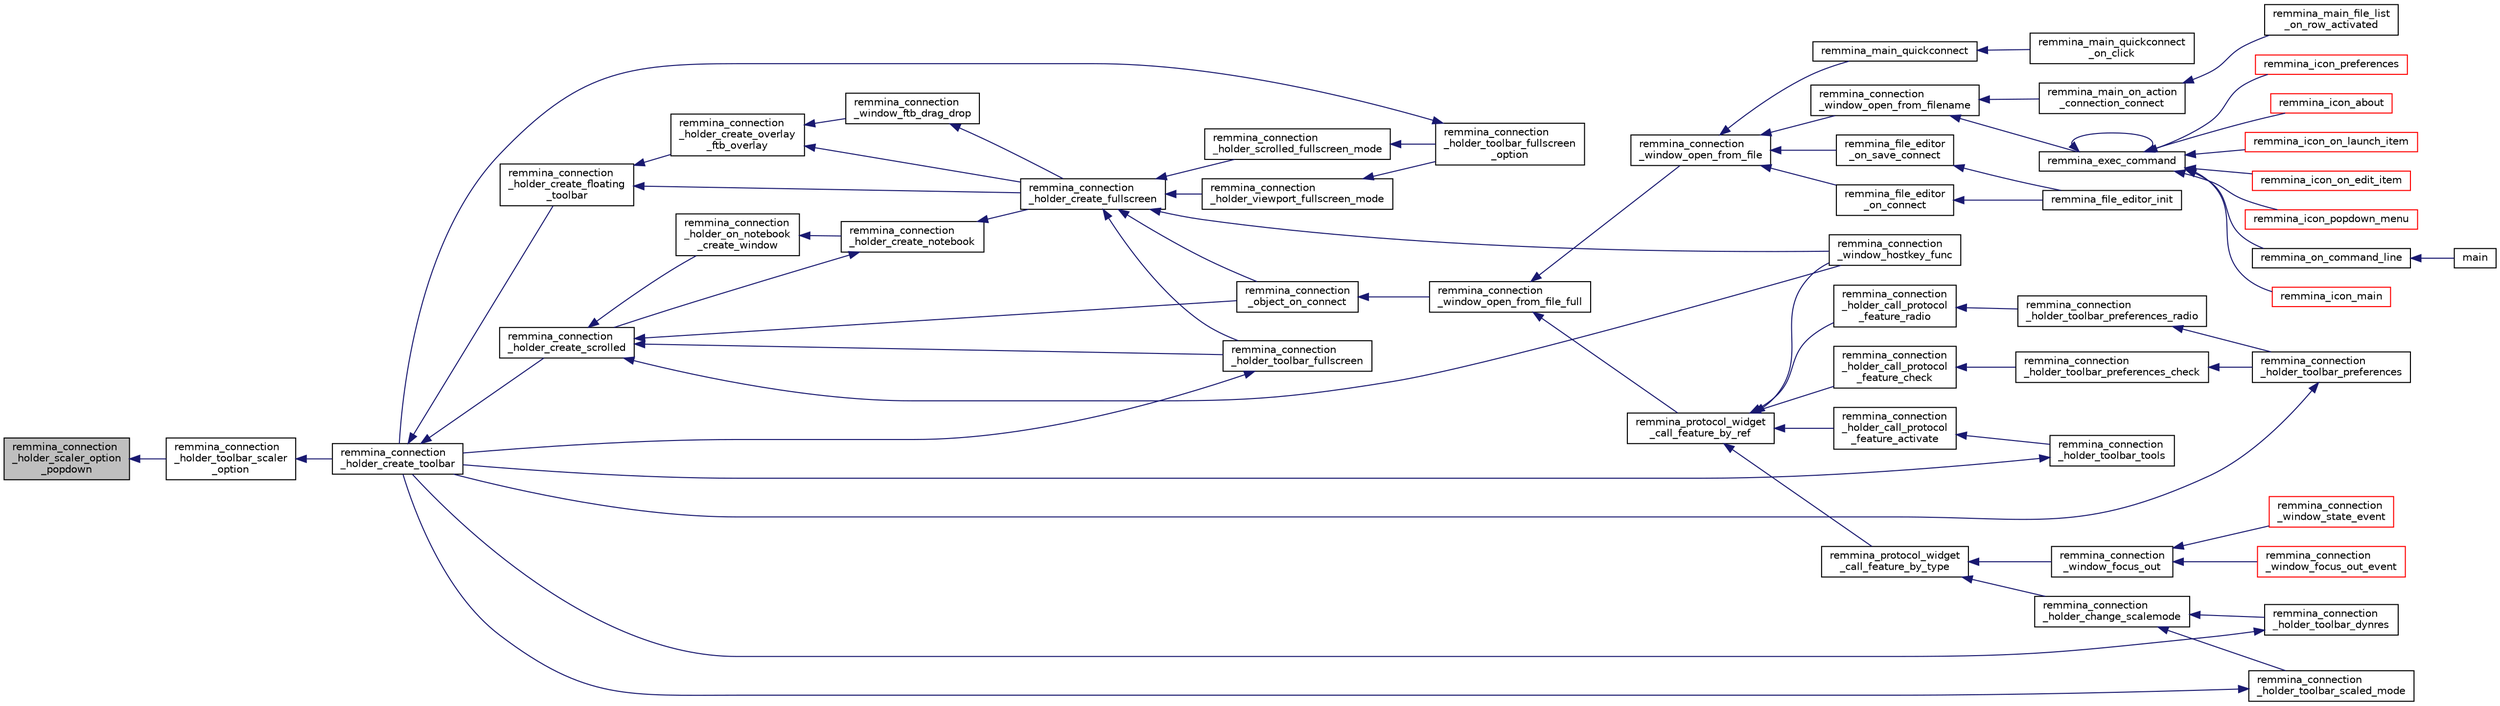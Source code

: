 digraph "remmina_connection_holder_scaler_option_popdown"
{
  edge [fontname="Helvetica",fontsize="10",labelfontname="Helvetica",labelfontsize="10"];
  node [fontname="Helvetica",fontsize="10",shape=record];
  rankdir="LR";
  Node5620 [label="remmina_connection\l_holder_scaler_option\l_popdown",height=0.2,width=0.4,color="black", fillcolor="grey75", style="filled", fontcolor="black"];
  Node5620 -> Node5621 [dir="back",color="midnightblue",fontsize="10",style="solid",fontname="Helvetica"];
  Node5621 [label="remmina_connection\l_holder_toolbar_scaler\l_option",height=0.2,width=0.4,color="black", fillcolor="white", style="filled",URL="$remmina__connection__window_8c.html#a7a722d82899ce761356e47de2ac91452"];
  Node5621 -> Node5622 [dir="back",color="midnightblue",fontsize="10",style="solid",fontname="Helvetica"];
  Node5622 [label="remmina_connection\l_holder_create_toolbar",height=0.2,width=0.4,color="black", fillcolor="white", style="filled",URL="$remmina__connection__window_8c.html#af8138da72278e9e9000276e08a6fd984"];
  Node5622 -> Node5623 [dir="back",color="midnightblue",fontsize="10",style="solid",fontname="Helvetica"];
  Node5623 [label="remmina_connection\l_holder_create_floating\l_toolbar",height=0.2,width=0.4,color="black", fillcolor="white", style="filled",URL="$remmina__connection__window_8c.html#a967dca6c1876afc3e6bcb763f9709d43"];
  Node5623 -> Node5624 [dir="back",color="midnightblue",fontsize="10",style="solid",fontname="Helvetica"];
  Node5624 [label="remmina_connection\l_holder_create_overlay\l_ftb_overlay",height=0.2,width=0.4,color="black", fillcolor="white", style="filled",URL="$remmina__connection__window_8c.html#ab2edcb806312b3367c70fbb13c383ae0"];
  Node5624 -> Node5625 [dir="back",color="midnightblue",fontsize="10",style="solid",fontname="Helvetica"];
  Node5625 [label="remmina_connection\l_window_ftb_drag_drop",height=0.2,width=0.4,color="black", fillcolor="white", style="filled",URL="$remmina__connection__window_8c.html#a15c9b2bd929f8f2bb64d0bb6fa60f067"];
  Node5625 -> Node5626 [dir="back",color="midnightblue",fontsize="10",style="solid",fontname="Helvetica"];
  Node5626 [label="remmina_connection\l_holder_create_fullscreen",height=0.2,width=0.4,color="black", fillcolor="white", style="filled",URL="$remmina__connection__window_8c.html#ae67ca4d276339723c1ff87fc224eaccf"];
  Node5626 -> Node5627 [dir="back",color="midnightblue",fontsize="10",style="solid",fontname="Helvetica"];
  Node5627 [label="remmina_connection\l_holder_toolbar_fullscreen",height=0.2,width=0.4,color="black", fillcolor="white", style="filled",URL="$remmina__connection__window_8c.html#a02ac20f50f1b7b816bd7208127efdbee"];
  Node5627 -> Node5622 [dir="back",color="midnightblue",fontsize="10",style="solid",fontname="Helvetica"];
  Node5626 -> Node5628 [dir="back",color="midnightblue",fontsize="10",style="solid",fontname="Helvetica"];
  Node5628 [label="remmina_connection\l_holder_viewport_fullscreen_mode",height=0.2,width=0.4,color="black", fillcolor="white", style="filled",URL="$remmina__connection__window_8c.html#a0e99d0ff8c39f2c6de508eee9ef498c5"];
  Node5628 -> Node5629 [dir="back",color="midnightblue",fontsize="10",style="solid",fontname="Helvetica"];
  Node5629 [label="remmina_connection\l_holder_toolbar_fullscreen\l_option",height=0.2,width=0.4,color="black", fillcolor="white", style="filled",URL="$remmina__connection__window_8c.html#a1415cdcbed0e6fe9a7978586bf132207"];
  Node5629 -> Node5622 [dir="back",color="midnightblue",fontsize="10",style="solid",fontname="Helvetica"];
  Node5626 -> Node5630 [dir="back",color="midnightblue",fontsize="10",style="solid",fontname="Helvetica"];
  Node5630 [label="remmina_connection\l_holder_scrolled_fullscreen_mode",height=0.2,width=0.4,color="black", fillcolor="white", style="filled",URL="$remmina__connection__window_8c.html#aa25cae5c0e15e13b817b925e42a044a9"];
  Node5630 -> Node5629 [dir="back",color="midnightblue",fontsize="10",style="solid",fontname="Helvetica"];
  Node5626 -> Node5631 [dir="back",color="midnightblue",fontsize="10",style="solid",fontname="Helvetica"];
  Node5631 [label="remmina_connection\l_window_hostkey_func",height=0.2,width=0.4,color="black", fillcolor="white", style="filled",URL="$remmina__connection__window_8c.html#abef663d930076deb3105f86dabe2a9c3"];
  Node5626 -> Node5632 [dir="back",color="midnightblue",fontsize="10",style="solid",fontname="Helvetica"];
  Node5632 [label="remmina_connection\l_object_on_connect",height=0.2,width=0.4,color="black", fillcolor="white", style="filled",URL="$remmina__connection__window_8c.html#a0ad685a873ecef95ec13caba17e0c22e"];
  Node5632 -> Node5633 [dir="back",color="midnightblue",fontsize="10",style="solid",fontname="Helvetica"];
  Node5633 [label="remmina_connection\l_window_open_from_file_full",height=0.2,width=0.4,color="black", fillcolor="white", style="filled",URL="$remmina__connection__window_8h.html#adbf2b670ca3bae96a99cb0b36021a961"];
  Node5633 -> Node5634 [dir="back",color="midnightblue",fontsize="10",style="solid",fontname="Helvetica"];
  Node5634 [label="remmina_connection\l_window_open_from_file",height=0.2,width=0.4,color="black", fillcolor="white", style="filled",URL="$remmina__connection__window_8h.html#a1c7f722a89609523cc4de079cc82f23c"];
  Node5634 -> Node5635 [dir="back",color="midnightblue",fontsize="10",style="solid",fontname="Helvetica"];
  Node5635 [label="remmina_connection\l_window_open_from_filename",height=0.2,width=0.4,color="black", fillcolor="white", style="filled",URL="$remmina__connection__window_8h.html#ab0ed27ef360efc7d92906cbabf9da5db"];
  Node5635 -> Node5636 [dir="back",color="midnightblue",fontsize="10",style="solid",fontname="Helvetica"];
  Node5636 [label="remmina_exec_command",height=0.2,width=0.4,color="black", fillcolor="white", style="filled",URL="$remmina__exec_8h.html#a424cabdcff647797061e7482049d62a7"];
  Node5636 -> Node5637 [dir="back",color="midnightblue",fontsize="10",style="solid",fontname="Helvetica"];
  Node5637 [label="remmina_on_command_line",height=0.2,width=0.4,color="black", fillcolor="white", style="filled",URL="$remmina_8c.html#aeb286fc5bd52ab5382ab8cb495dc2914"];
  Node5637 -> Node5638 [dir="back",color="midnightblue",fontsize="10",style="solid",fontname="Helvetica"];
  Node5638 [label="main",height=0.2,width=0.4,color="black", fillcolor="white", style="filled",URL="$remmina_8c.html#a0ddf1224851353fc92bfbff6f499fa97"];
  Node5636 -> Node5636 [dir="back",color="midnightblue",fontsize="10",style="solid",fontname="Helvetica"];
  Node5636 -> Node5639 [dir="back",color="midnightblue",fontsize="10",style="solid",fontname="Helvetica"];
  Node5639 [label="remmina_icon_main",height=0.2,width=0.4,color="red", fillcolor="white", style="filled",URL="$remmina__icon_8c.html#a920476110ab6410c8fc8cf734109e497"];
  Node5636 -> Node5650 [dir="back",color="midnightblue",fontsize="10",style="solid",fontname="Helvetica"];
  Node5650 [label="remmina_icon_preferences",height=0.2,width=0.4,color="red", fillcolor="white", style="filled",URL="$remmina__icon_8c.html#ad3b0e3d12e4854eae05b1afea19da404"];
  Node5636 -> Node5651 [dir="back",color="midnightblue",fontsize="10",style="solid",fontname="Helvetica"];
  Node5651 [label="remmina_icon_about",height=0.2,width=0.4,color="red", fillcolor="white", style="filled",URL="$remmina__icon_8c.html#a5cdf1958ef01e49889bcee2e90e2cf71"];
  Node5636 -> Node5652 [dir="back",color="midnightblue",fontsize="10",style="solid",fontname="Helvetica"];
  Node5652 [label="remmina_icon_on_launch_item",height=0.2,width=0.4,color="red", fillcolor="white", style="filled",URL="$remmina__icon_8c.html#ad1699688680e12abcfd5c74dd2f76d83"];
  Node5636 -> Node5655 [dir="back",color="midnightblue",fontsize="10",style="solid",fontname="Helvetica"];
  Node5655 [label="remmina_icon_on_edit_item",height=0.2,width=0.4,color="red", fillcolor="white", style="filled",URL="$remmina__icon_8c.html#af8708120906a8dc41a7998ebf9ecd129"];
  Node5636 -> Node5656 [dir="back",color="midnightblue",fontsize="10",style="solid",fontname="Helvetica"];
  Node5656 [label="remmina_icon_popdown_menu",height=0.2,width=0.4,color="red", fillcolor="white", style="filled",URL="$remmina__icon_8c.html#a444be76e3c3a065279c5f9abc7fae833"];
  Node5635 -> Node5657 [dir="back",color="midnightblue",fontsize="10",style="solid",fontname="Helvetica"];
  Node5657 [label="remmina_main_on_action\l_connection_connect",height=0.2,width=0.4,color="black", fillcolor="white", style="filled",URL="$remmina__main_8c.html#ae023d1cb099a4f7bee79f13760566cbf"];
  Node5657 -> Node5658 [dir="back",color="midnightblue",fontsize="10",style="solid",fontname="Helvetica"];
  Node5658 [label="remmina_main_file_list\l_on_row_activated",height=0.2,width=0.4,color="black", fillcolor="white", style="filled",URL="$remmina__main_8c.html#aba1a89a2400c5cc8373c6bd34602ac10"];
  Node5634 -> Node5659 [dir="back",color="midnightblue",fontsize="10",style="solid",fontname="Helvetica"];
  Node5659 [label="remmina_file_editor\l_on_connect",height=0.2,width=0.4,color="black", fillcolor="white", style="filled",URL="$remmina__file__editor_8c.html#a73b8581fd1fd77532b748d91a2951f25"];
  Node5659 -> Node5643 [dir="back",color="midnightblue",fontsize="10",style="solid",fontname="Helvetica"];
  Node5643 [label="remmina_file_editor_init",height=0.2,width=0.4,color="black", fillcolor="white", style="filled",URL="$remmina__file__editor_8c.html#a9afd8d41c66f547320930eb331f3124d"];
  Node5634 -> Node5644 [dir="back",color="midnightblue",fontsize="10",style="solid",fontname="Helvetica"];
  Node5644 [label="remmina_file_editor\l_on_save_connect",height=0.2,width=0.4,color="black", fillcolor="white", style="filled",URL="$remmina__file__editor_8c.html#a57224f3f69f04f398de563b71be6b18e"];
  Node5644 -> Node5643 [dir="back",color="midnightblue",fontsize="10",style="solid",fontname="Helvetica"];
  Node5634 -> Node5660 [dir="back",color="midnightblue",fontsize="10",style="solid",fontname="Helvetica"];
  Node5660 [label="remmina_main_quickconnect",height=0.2,width=0.4,color="black", fillcolor="white", style="filled",URL="$remmina__main_8c.html#a802458852abacebfb16f1f4295806a01"];
  Node5660 -> Node5661 [dir="back",color="midnightblue",fontsize="10",style="solid",fontname="Helvetica"];
  Node5661 [label="remmina_main_quickconnect\l_on_click",height=0.2,width=0.4,color="black", fillcolor="white", style="filled",URL="$remmina__main_8c.html#a210e9e04c7c97cc86412044de31f659d"];
  Node5633 -> Node5662 [dir="back",color="midnightblue",fontsize="10",style="solid",fontname="Helvetica"];
  Node5662 [label="remmina_protocol_widget\l_call_feature_by_ref",height=0.2,width=0.4,color="black", fillcolor="white", style="filled",URL="$remmina__protocol__widget_8h.html#a605b69a9aa4393024369cc5070488692"];
  Node5662 -> Node5663 [dir="back",color="midnightblue",fontsize="10",style="solid",fontname="Helvetica"];
  Node5663 [label="remmina_connection\l_holder_call_protocol\l_feature_radio",height=0.2,width=0.4,color="black", fillcolor="white", style="filled",URL="$remmina__connection__window_8c.html#a86280cb973101817f7410af393bc2f98"];
  Node5663 -> Node5664 [dir="back",color="midnightblue",fontsize="10",style="solid",fontname="Helvetica"];
  Node5664 [label="remmina_connection\l_holder_toolbar_preferences_radio",height=0.2,width=0.4,color="black", fillcolor="white", style="filled",URL="$remmina__connection__window_8c.html#a1ddab4aacc284c606ab237eae9c0b5a9"];
  Node5664 -> Node5665 [dir="back",color="midnightblue",fontsize="10",style="solid",fontname="Helvetica"];
  Node5665 [label="remmina_connection\l_holder_toolbar_preferences",height=0.2,width=0.4,color="black", fillcolor="white", style="filled",URL="$remmina__connection__window_8c.html#a78ec7d6e66d6e6569c1a9a0230c74bc8"];
  Node5665 -> Node5622 [dir="back",color="midnightblue",fontsize="10",style="solid",fontname="Helvetica"];
  Node5662 -> Node5666 [dir="back",color="midnightblue",fontsize="10",style="solid",fontname="Helvetica"];
  Node5666 [label="remmina_connection\l_holder_call_protocol\l_feature_check",height=0.2,width=0.4,color="black", fillcolor="white", style="filled",URL="$remmina__connection__window_8c.html#a8d924ded7fe147df8b5f113e2fb1d6e7"];
  Node5666 -> Node5667 [dir="back",color="midnightblue",fontsize="10",style="solid",fontname="Helvetica"];
  Node5667 [label="remmina_connection\l_holder_toolbar_preferences_check",height=0.2,width=0.4,color="black", fillcolor="white", style="filled",URL="$remmina__connection__window_8c.html#ada0dce340f5f1484c496a2357e8a2c69"];
  Node5667 -> Node5665 [dir="back",color="midnightblue",fontsize="10",style="solid",fontname="Helvetica"];
  Node5662 -> Node5668 [dir="back",color="midnightblue",fontsize="10",style="solid",fontname="Helvetica"];
  Node5668 [label="remmina_connection\l_holder_call_protocol\l_feature_activate",height=0.2,width=0.4,color="black", fillcolor="white", style="filled",URL="$remmina__connection__window_8c.html#a4507b43c6fd10bc68d9512c6b253a552"];
  Node5668 -> Node5669 [dir="back",color="midnightblue",fontsize="10",style="solid",fontname="Helvetica"];
  Node5669 [label="remmina_connection\l_holder_toolbar_tools",height=0.2,width=0.4,color="black", fillcolor="white", style="filled",URL="$remmina__connection__window_8c.html#a51cc0b2274049920f67c71047bd76213"];
  Node5669 -> Node5622 [dir="back",color="midnightblue",fontsize="10",style="solid",fontname="Helvetica"];
  Node5662 -> Node5631 [dir="back",color="midnightblue",fontsize="10",style="solid",fontname="Helvetica"];
  Node5662 -> Node5670 [dir="back",color="midnightblue",fontsize="10",style="solid",fontname="Helvetica"];
  Node5670 [label="remmina_protocol_widget\l_call_feature_by_type",height=0.2,width=0.4,color="black", fillcolor="white", style="filled",URL="$remmina__protocol__widget_8h.html#a6a630e96e5b914d60d678ae8eaad4cd9"];
  Node5670 -> Node5671 [dir="back",color="midnightblue",fontsize="10",style="solid",fontname="Helvetica"];
  Node5671 [label="remmina_connection\l_holder_change_scalemode",height=0.2,width=0.4,color="black", fillcolor="white", style="filled",URL="$remmina__connection__window_8c.html#a5565ebedf82eb9f2d54b7f447b4c930e"];
  Node5671 -> Node5672 [dir="back",color="midnightblue",fontsize="10",style="solid",fontname="Helvetica"];
  Node5672 [label="remmina_connection\l_holder_toolbar_dynres",height=0.2,width=0.4,color="black", fillcolor="white", style="filled",URL="$remmina__connection__window_8c.html#a576e3800c7371f63b27e3832848ac4e5"];
  Node5672 -> Node5622 [dir="back",color="midnightblue",fontsize="10",style="solid",fontname="Helvetica"];
  Node5671 -> Node5673 [dir="back",color="midnightblue",fontsize="10",style="solid",fontname="Helvetica"];
  Node5673 [label="remmina_connection\l_holder_toolbar_scaled_mode",height=0.2,width=0.4,color="black", fillcolor="white", style="filled",URL="$remmina__connection__window_8c.html#ad6136dd7c0867a5a5f1c0b0645632ee4"];
  Node5673 -> Node5622 [dir="back",color="midnightblue",fontsize="10",style="solid",fontname="Helvetica"];
  Node5670 -> Node5674 [dir="back",color="midnightblue",fontsize="10",style="solid",fontname="Helvetica"];
  Node5674 [label="remmina_connection\l_window_focus_out",height=0.2,width=0.4,color="black", fillcolor="white", style="filled",URL="$remmina__connection__window_8c.html#a8c242e0a7ee57ed79099c330d696b43f"];
  Node5674 -> Node5675 [dir="back",color="midnightblue",fontsize="10",style="solid",fontname="Helvetica"];
  Node5675 [label="remmina_connection\l_window_focus_out_event",height=0.2,width=0.4,color="red", fillcolor="white", style="filled",URL="$remmina__connection__window_8c.html#a539828a1dd435bee083d82136691176c"];
  Node5674 -> Node5680 [dir="back",color="midnightblue",fontsize="10",style="solid",fontname="Helvetica"];
  Node5680 [label="remmina_connection\l_window_state_event",height=0.2,width=0.4,color="red", fillcolor="white", style="filled",URL="$remmina__connection__window_8c.html#a174d5b1e983a96c98aae2e8078f462bd"];
  Node5624 -> Node5626 [dir="back",color="midnightblue",fontsize="10",style="solid",fontname="Helvetica"];
  Node5623 -> Node5626 [dir="back",color="midnightblue",fontsize="10",style="solid",fontname="Helvetica"];
  Node5622 -> Node5677 [dir="back",color="midnightblue",fontsize="10",style="solid",fontname="Helvetica"];
  Node5677 [label="remmina_connection\l_holder_create_scrolled",height=0.2,width=0.4,color="black", fillcolor="white", style="filled",URL="$remmina__connection__window_8c.html#a57b3656c37df65d276ddd50a16906dc7"];
  Node5677 -> Node5627 [dir="back",color="midnightblue",fontsize="10",style="solid",fontname="Helvetica"];
  Node5677 -> Node5678 [dir="back",color="midnightblue",fontsize="10",style="solid",fontname="Helvetica"];
  Node5678 [label="remmina_connection\l_holder_on_notebook\l_create_window",height=0.2,width=0.4,color="black", fillcolor="white", style="filled",URL="$remmina__connection__window_8c.html#a2f5fc595c1aad851962aa58e2009bcce"];
  Node5678 -> Node5679 [dir="back",color="midnightblue",fontsize="10",style="solid",fontname="Helvetica"];
  Node5679 [label="remmina_connection\l_holder_create_notebook",height=0.2,width=0.4,color="black", fillcolor="white", style="filled",URL="$remmina__connection__window_8c.html#ae616dc409c5775dc73d9a83c1f081705"];
  Node5679 -> Node5677 [dir="back",color="midnightblue",fontsize="10",style="solid",fontname="Helvetica"];
  Node5679 -> Node5626 [dir="back",color="midnightblue",fontsize="10",style="solid",fontname="Helvetica"];
  Node5677 -> Node5631 [dir="back",color="midnightblue",fontsize="10",style="solid",fontname="Helvetica"];
  Node5677 -> Node5632 [dir="back",color="midnightblue",fontsize="10",style="solid",fontname="Helvetica"];
}
